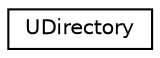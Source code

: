 digraph G
{
  edge [fontname="Helvetica",fontsize="10",labelfontname="Helvetica",labelfontsize="10"];
  node [fontname="Helvetica",fontsize="10",shape=record];
  rankdir="LR";
  Node1 [label="UDirectory",height=0.2,width=0.4,color="black", fillcolor="white", style="filled",URL="$class_u_directory.html"];
}
